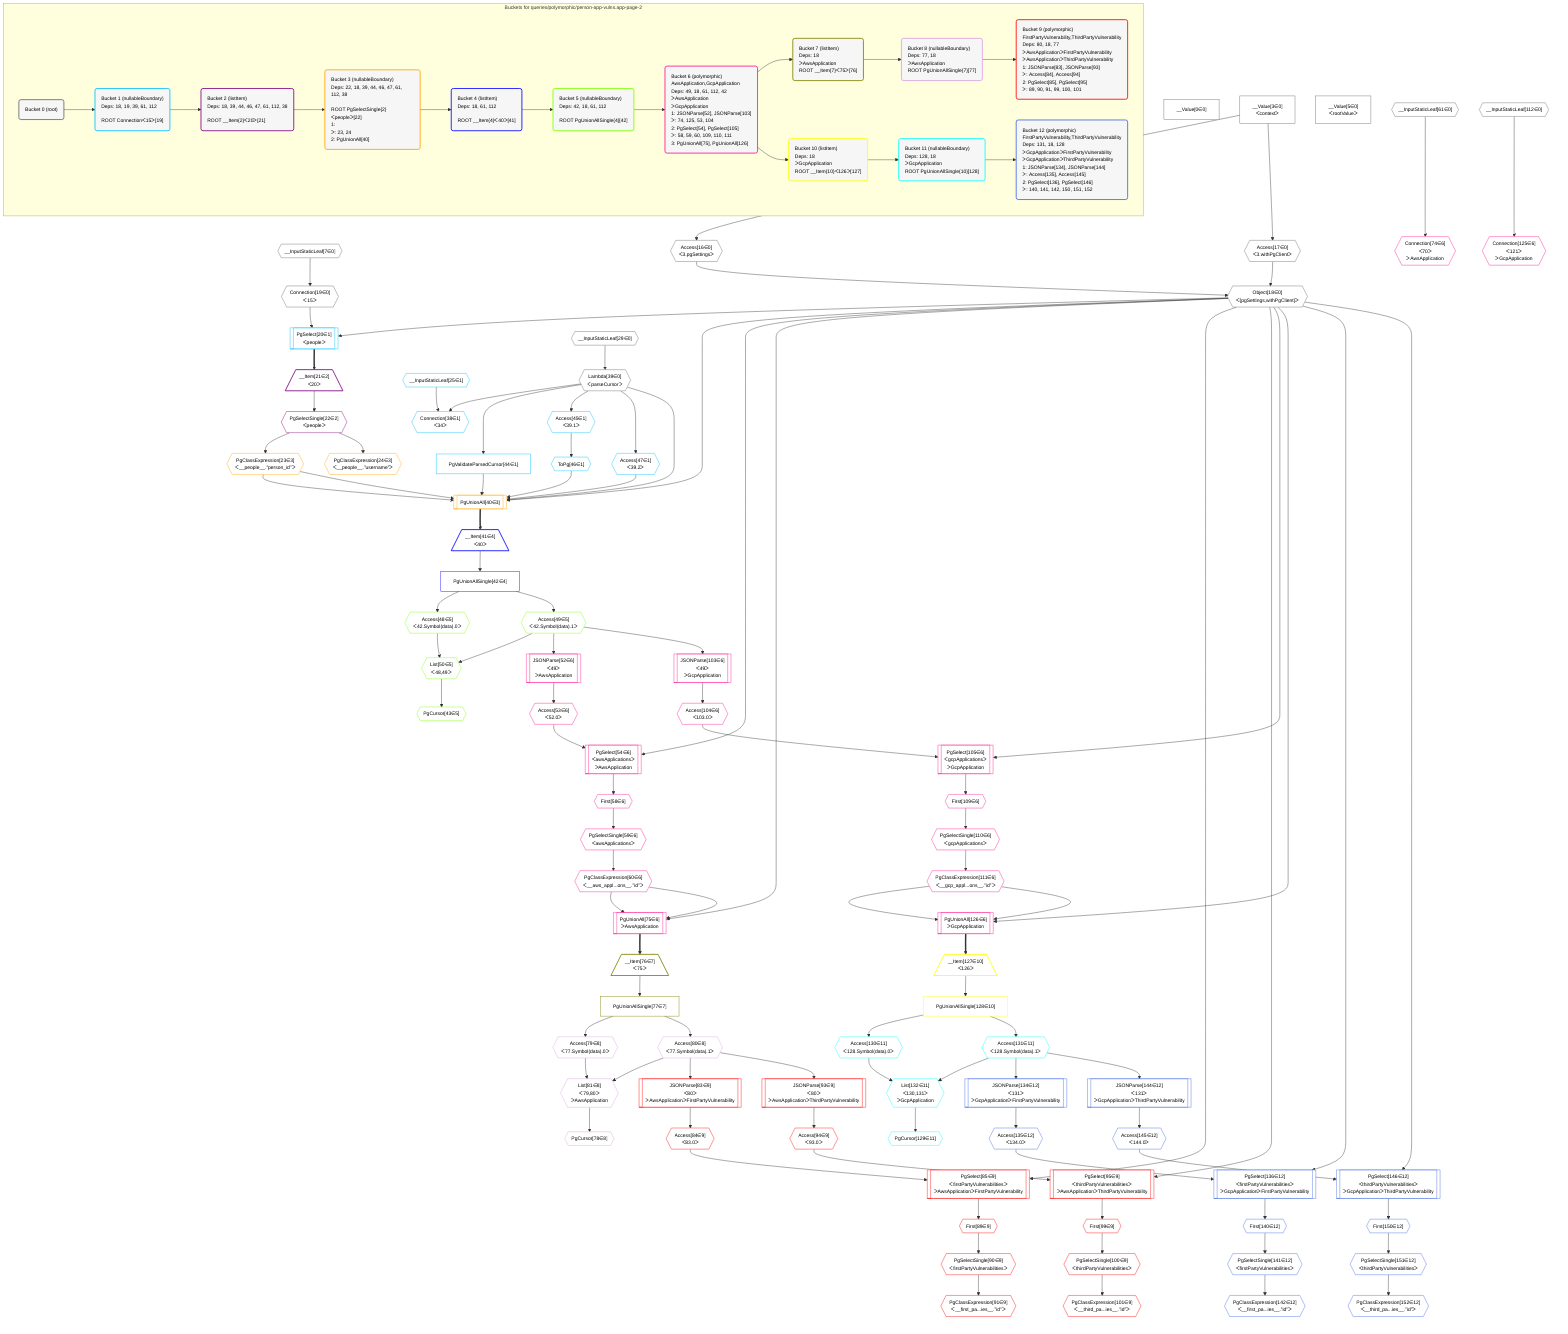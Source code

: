 %%{init: {'themeVariables': { 'fontSize': '12px'}}}%%
graph TD
    classDef path fill:#eee,stroke:#000,color:#000
    classDef plan fill:#fff,stroke-width:1px,color:#000
    classDef itemplan fill:#fff,stroke-width:2px,color:#000
    classDef unbatchedplan fill:#dff,stroke-width:1px,color:#000
    classDef sideeffectplan fill:#fcc,stroke-width:2px,color:#000
    classDef bucket fill:#f6f6f6,color:#000,stroke-width:2px,text-align:left


    %% define steps
    __Value0["__Value[0∈0]"]:::plan
    __Value3["__Value[3∈0]<br />ᐸcontextᐳ"]:::plan
    __Value5["__Value[5∈0]<br />ᐸrootValueᐳ"]:::plan
    __InputStaticLeaf7{{"__InputStaticLeaf[7∈0]"}}:::plan
    Access16{{"Access[16∈0]<br />ᐸ3.pgSettingsᐳ"}}:::plan
    Access17{{"Access[17∈0]<br />ᐸ3.withPgClientᐳ"}}:::plan
    Object18{{"Object[18∈0]<br />ᐸ{pgSettings,withPgClient}ᐳ"}}:::plan
    Connection19{{"Connection[19∈0]<br />ᐸ15ᐳ"}}:::plan
    PgSelect20[["PgSelect[20∈1]<br />ᐸpeopleᐳ"]]:::plan
    __Item21[/"__Item[21∈2]<br />ᐸ20ᐳ"\]:::itemplan
    PgSelectSingle22{{"PgSelectSingle[22∈2]<br />ᐸpeopleᐳ"}}:::plan
    PgClassExpression23{{"PgClassExpression[23∈3]<br />ᐸ__people__.”person_id”ᐳ"}}:::plan
    PgClassExpression24{{"PgClassExpression[24∈3]<br />ᐸ__people__.”username”ᐳ"}}:::plan
    __InputStaticLeaf25{{"__InputStaticLeaf[25∈1]"}}:::plan
    __InputStaticLeaf29{{"__InputStaticLeaf[29∈0]"}}:::plan
    Lambda39{{"Lambda[39∈0]<br />ᐸparseCursorᐳ"}}:::plan
    Connection38{{"Connection[38∈1]<br />ᐸ34ᐳ"}}:::plan
    PgValidateParsedCursor44["PgValidateParsedCursor[44∈1]"]:::plan
    Access45{{"Access[45∈1]<br />ᐸ39.1ᐳ"}}:::plan
    ToPg46{{"ToPg[46∈1]"}}:::plan
    Access47{{"Access[47∈1]<br />ᐸ39.2ᐳ"}}:::plan
    PgUnionAll40[["PgUnionAll[40∈3]"]]:::plan
    __Item41[/"__Item[41∈4]<br />ᐸ40ᐳ"\]:::itemplan
    PgUnionAllSingle42["PgUnionAllSingle[42∈4]"]:::plan
    Access48{{"Access[48∈5]<br />ᐸ42.Symbol(data).0ᐳ"}}:::plan
    Access49{{"Access[49∈5]<br />ᐸ42.Symbol(data).1ᐳ"}}:::plan
    List50{{"List[50∈5]<br />ᐸ48,49ᐳ"}}:::plan
    PgCursor43{{"PgCursor[43∈5]"}}:::plan
    JSONParse52[["JSONParse[52∈6]<br />ᐸ49ᐳ<br />ᐳAwsApplication"]]:::plan
    Access53{{"Access[53∈6]<br />ᐸ52.0ᐳ"}}:::plan
    PgSelect54[["PgSelect[54∈6]<br />ᐸawsApplicationsᐳ<br />ᐳAwsApplication"]]:::plan
    First58{{"First[58∈6]"}}:::plan
    PgSelectSingle59{{"PgSelectSingle[59∈6]<br />ᐸawsApplicationsᐳ"}}:::plan
    PgClassExpression60{{"PgClassExpression[60∈6]<br />ᐸ__aws_appl...ons__.”id”ᐳ"}}:::plan
    __InputStaticLeaf61{{"__InputStaticLeaf[61∈0]"}}:::plan
    Connection74{{"Connection[74∈6]<br />ᐸ70ᐳ<br />ᐳAwsApplication"}}:::plan
    PgUnionAll75[["PgUnionAll[75∈6]<br />ᐳAwsApplication"]]:::plan
    __Item76[/"__Item[76∈7]<br />ᐸ75ᐳ"\]:::itemplan
    PgUnionAllSingle77["PgUnionAllSingle[77∈7]"]:::plan
    Access79{{"Access[79∈8]<br />ᐸ77.Symbol(data).0ᐳ"}}:::plan
    Access80{{"Access[80∈8]<br />ᐸ77.Symbol(data).1ᐳ"}}:::plan
    List81{{"List[81∈8]<br />ᐸ79,80ᐳ<br />ᐳAwsApplication"}}:::plan
    PgCursor78{{"PgCursor[78∈8]"}}:::plan
    JSONParse83[["JSONParse[83∈9]<br />ᐸ80ᐳ<br />ᐳAwsApplicationᐳFirstPartyVulnerability"]]:::plan
    Access84{{"Access[84∈9]<br />ᐸ83.0ᐳ"}}:::plan
    PgSelect85[["PgSelect[85∈9]<br />ᐸfirstPartyVulnerabilitiesᐳ<br />ᐳAwsApplicationᐳFirstPartyVulnerability"]]:::plan
    First89{{"First[89∈9]"}}:::plan
    PgSelectSingle90{{"PgSelectSingle[90∈9]<br />ᐸfirstPartyVulnerabilitiesᐳ"}}:::plan
    PgClassExpression91{{"PgClassExpression[91∈9]<br />ᐸ__first_pa...ies__.”id”ᐳ"}}:::plan
    JSONParse93[["JSONParse[93∈9]<br />ᐸ80ᐳ<br />ᐳAwsApplicationᐳThirdPartyVulnerability"]]:::plan
    Access94{{"Access[94∈9]<br />ᐸ93.0ᐳ"}}:::plan
    PgSelect95[["PgSelect[95∈9]<br />ᐸthirdPartyVulnerabilitiesᐳ<br />ᐳAwsApplicationᐳThirdPartyVulnerability"]]:::plan
    First99{{"First[99∈9]"}}:::plan
    PgSelectSingle100{{"PgSelectSingle[100∈9]<br />ᐸthirdPartyVulnerabilitiesᐳ"}}:::plan
    PgClassExpression101{{"PgClassExpression[101∈9]<br />ᐸ__third_pa...ies__.”id”ᐳ"}}:::plan
    JSONParse103[["JSONParse[103∈6]<br />ᐸ49ᐳ<br />ᐳGcpApplication"]]:::plan
    Access104{{"Access[104∈6]<br />ᐸ103.0ᐳ"}}:::plan
    PgSelect105[["PgSelect[105∈6]<br />ᐸgcpApplicationsᐳ<br />ᐳGcpApplication"]]:::plan
    First109{{"First[109∈6]"}}:::plan
    PgSelectSingle110{{"PgSelectSingle[110∈6]<br />ᐸgcpApplicationsᐳ"}}:::plan
    PgClassExpression111{{"PgClassExpression[111∈6]<br />ᐸ__gcp_appl...ons__.”id”ᐳ"}}:::plan
    __InputStaticLeaf112{{"__InputStaticLeaf[112∈0]"}}:::plan
    Connection125{{"Connection[125∈6]<br />ᐸ121ᐳ<br />ᐳGcpApplication"}}:::plan
    PgUnionAll126[["PgUnionAll[126∈6]<br />ᐳGcpApplication"]]:::plan
    __Item127[/"__Item[127∈10]<br />ᐸ126ᐳ"\]:::itemplan
    PgUnionAllSingle128["PgUnionAllSingle[128∈10]"]:::plan
    Access130{{"Access[130∈11]<br />ᐸ128.Symbol(data).0ᐳ"}}:::plan
    Access131{{"Access[131∈11]<br />ᐸ128.Symbol(data).1ᐳ"}}:::plan
    List132{{"List[132∈11]<br />ᐸ130,131ᐳ<br />ᐳGcpApplication"}}:::plan
    PgCursor129{{"PgCursor[129∈11]"}}:::plan
    JSONParse134[["JSONParse[134∈12]<br />ᐸ131ᐳ<br />ᐳGcpApplicationᐳFirstPartyVulnerability"]]:::plan
    Access135{{"Access[135∈12]<br />ᐸ134.0ᐳ"}}:::plan
    PgSelect136[["PgSelect[136∈12]<br />ᐸfirstPartyVulnerabilitiesᐳ<br />ᐳGcpApplicationᐳFirstPartyVulnerability"]]:::plan
    First140{{"First[140∈12]"}}:::plan
    PgSelectSingle141{{"PgSelectSingle[141∈12]<br />ᐸfirstPartyVulnerabilitiesᐳ"}}:::plan
    PgClassExpression142{{"PgClassExpression[142∈12]<br />ᐸ__first_pa...ies__.”id”ᐳ"}}:::plan
    JSONParse144[["JSONParse[144∈12]<br />ᐸ131ᐳ<br />ᐳGcpApplicationᐳThirdPartyVulnerability"]]:::plan
    Access145{{"Access[145∈12]<br />ᐸ144.0ᐳ"}}:::plan
    PgSelect146[["PgSelect[146∈12]<br />ᐸthirdPartyVulnerabilitiesᐳ<br />ᐳGcpApplicationᐳThirdPartyVulnerability"]]:::plan
    First150{{"First[150∈12]"}}:::plan
    PgSelectSingle151{{"PgSelectSingle[151∈12]<br />ᐸthirdPartyVulnerabilitiesᐳ"}}:::plan
    PgClassExpression152{{"PgClassExpression[152∈12]<br />ᐸ__third_pa...ies__.”id”ᐳ"}}:::plan

    %% plan dependencies
    __Value3 --> Access16
    __Value3 --> Access17
    Access16 & Access17 --> Object18
    __InputStaticLeaf7 --> Connection19
    Object18 & Connection19 --> PgSelect20
    PgSelect20 ==> __Item21
    __Item21 --> PgSelectSingle22
    PgSelectSingle22 --> PgClassExpression23
    PgSelectSingle22 --> PgClassExpression24
    __InputStaticLeaf29 --> Lambda39
    __InputStaticLeaf25 & Lambda39 --> Connection38
    Lambda39 --> PgValidateParsedCursor44
    Lambda39 --> Access45
    Access45 --> ToPg46
    Lambda39 --> Access47
    Object18 & PgClassExpression23 & PgClassExpression23 & Lambda39 & PgValidateParsedCursor44 & ToPg46 & Access47 --> PgUnionAll40
    PgUnionAll40 ==> __Item41
    __Item41 --> PgUnionAllSingle42
    PgUnionAllSingle42 --> Access48
    PgUnionAllSingle42 --> Access49
    Access48 & Access49 --> List50
    List50 --> PgCursor43
    Access49 --> JSONParse52
    JSONParse52 --> Access53
    Object18 & Access53 --> PgSelect54
    PgSelect54 --> First58
    First58 --> PgSelectSingle59
    PgSelectSingle59 --> PgClassExpression60
    __InputStaticLeaf61 --> Connection74
    Object18 & PgClassExpression60 & PgClassExpression60 --> PgUnionAll75
    PgUnionAll75 ==> __Item76
    __Item76 --> PgUnionAllSingle77
    PgUnionAllSingle77 --> Access79
    PgUnionAllSingle77 --> Access80
    Access79 & Access80 --> List81
    List81 --> PgCursor78
    Access80 --> JSONParse83
    JSONParse83 --> Access84
    Object18 & Access84 --> PgSelect85
    PgSelect85 --> First89
    First89 --> PgSelectSingle90
    PgSelectSingle90 --> PgClassExpression91
    Access80 --> JSONParse93
    JSONParse93 --> Access94
    Object18 & Access94 --> PgSelect95
    PgSelect95 --> First99
    First99 --> PgSelectSingle100
    PgSelectSingle100 --> PgClassExpression101
    Access49 --> JSONParse103
    JSONParse103 --> Access104
    Object18 & Access104 --> PgSelect105
    PgSelect105 --> First109
    First109 --> PgSelectSingle110
    PgSelectSingle110 --> PgClassExpression111
    __InputStaticLeaf112 --> Connection125
    Object18 & PgClassExpression111 & PgClassExpression111 --> PgUnionAll126
    PgUnionAll126 ==> __Item127
    __Item127 --> PgUnionAllSingle128
    PgUnionAllSingle128 --> Access130
    PgUnionAllSingle128 --> Access131
    Access130 & Access131 --> List132
    List132 --> PgCursor129
    Access131 --> JSONParse134
    JSONParse134 --> Access135
    Object18 & Access135 --> PgSelect136
    PgSelect136 --> First140
    First140 --> PgSelectSingle141
    PgSelectSingle141 --> PgClassExpression142
    Access131 --> JSONParse144
    JSONParse144 --> Access145
    Object18 & Access145 --> PgSelect146
    PgSelect146 --> First150
    First150 --> PgSelectSingle151
    PgSelectSingle151 --> PgClassExpression152

    subgraph "Buckets for queries/polymorphic/person-app-vulns.app-page-2"
    Bucket0("Bucket 0 (root)"):::bucket
    classDef bucket0 stroke:#696969
    class Bucket0,__Value0,__Value3,__Value5,__InputStaticLeaf7,Access16,Access17,Object18,Connection19,__InputStaticLeaf29,Lambda39,__InputStaticLeaf61,__InputStaticLeaf112 bucket0
    Bucket1("Bucket 1 (nullableBoundary)<br />Deps: 18, 19, 39, 61, 112<br /><br />ROOT Connectionᐸ15ᐳ[19]"):::bucket
    classDef bucket1 stroke:#00bfff
    class Bucket1,PgSelect20,__InputStaticLeaf25,Connection38,PgValidateParsedCursor44,Access45,ToPg46,Access47 bucket1
    Bucket2("Bucket 2 (listItem)<br />Deps: 18, 39, 44, 46, 47, 61, 112, 38<br /><br />ROOT __Item{2}ᐸ20ᐳ[21]"):::bucket
    classDef bucket2 stroke:#7f007f
    class Bucket2,__Item21,PgSelectSingle22 bucket2
    Bucket3("Bucket 3 (nullableBoundary)<br />Deps: 22, 18, 39, 44, 46, 47, 61, 112, 38<br /><br />ROOT PgSelectSingle{2}ᐸpeopleᐳ[22]<br />1: <br />ᐳ: 23, 24<br />2: PgUnionAll[40]"):::bucket
    classDef bucket3 stroke:#ffa500
    class Bucket3,PgClassExpression23,PgClassExpression24,PgUnionAll40 bucket3
    Bucket4("Bucket 4 (listItem)<br />Deps: 18, 61, 112<br /><br />ROOT __Item{4}ᐸ40ᐳ[41]"):::bucket
    classDef bucket4 stroke:#0000ff
    class Bucket4,__Item41,PgUnionAllSingle42 bucket4
    Bucket5("Bucket 5 (nullableBoundary)<br />Deps: 42, 18, 61, 112<br /><br />ROOT PgUnionAllSingle{4}[42]"):::bucket
    classDef bucket5 stroke:#7fff00
    class Bucket5,PgCursor43,Access48,Access49,List50 bucket5
    Bucket6("Bucket 6 (polymorphic)<br />AwsApplication,GcpApplication<br />Deps: 49, 18, 61, 112, 42<br />ᐳAwsApplication<br />ᐳGcpApplication<br />1: JSONParse[52], JSONParse[103]<br />ᐳ: 74, 125, 53, 104<br />2: PgSelect[54], PgSelect[105]<br />ᐳ: 58, 59, 60, 109, 110, 111<br />3: PgUnionAll[75], PgUnionAll[126]"):::bucket
    classDef bucket6 stroke:#ff1493
    class Bucket6,JSONParse52,Access53,PgSelect54,First58,PgSelectSingle59,PgClassExpression60,Connection74,PgUnionAll75,JSONParse103,Access104,PgSelect105,First109,PgSelectSingle110,PgClassExpression111,Connection125,PgUnionAll126 bucket6
    Bucket7("Bucket 7 (listItem)<br />Deps: 18<br />ᐳAwsApplication<br />ROOT __Item{7}ᐸ75ᐳ[76]"):::bucket
    classDef bucket7 stroke:#808000
    class Bucket7,__Item76,PgUnionAllSingle77 bucket7
    Bucket8("Bucket 8 (nullableBoundary)<br />Deps: 77, 18<br />ᐳAwsApplication<br />ROOT PgUnionAllSingle{7}[77]"):::bucket
    classDef bucket8 stroke:#dda0dd
    class Bucket8,PgCursor78,Access79,Access80,List81 bucket8
    Bucket9("Bucket 9 (polymorphic)<br />FirstPartyVulnerability,ThirdPartyVulnerability<br />Deps: 80, 18, 77<br />ᐳAwsApplicationᐳFirstPartyVulnerability<br />ᐳAwsApplicationᐳThirdPartyVulnerability<br />1: JSONParse[83], JSONParse[93]<br />ᐳ: Access[84], Access[94]<br />2: PgSelect[85], PgSelect[95]<br />ᐳ: 89, 90, 91, 99, 100, 101"):::bucket
    classDef bucket9 stroke:#ff0000
    class Bucket9,JSONParse83,Access84,PgSelect85,First89,PgSelectSingle90,PgClassExpression91,JSONParse93,Access94,PgSelect95,First99,PgSelectSingle100,PgClassExpression101 bucket9
    Bucket10("Bucket 10 (listItem)<br />Deps: 18<br />ᐳGcpApplication<br />ROOT __Item{10}ᐸ126ᐳ[127]"):::bucket
    classDef bucket10 stroke:#ffff00
    class Bucket10,__Item127,PgUnionAllSingle128 bucket10
    Bucket11("Bucket 11 (nullableBoundary)<br />Deps: 128, 18<br />ᐳGcpApplication<br />ROOT PgUnionAllSingle{10}[128]"):::bucket
    classDef bucket11 stroke:#00ffff
    class Bucket11,PgCursor129,Access130,Access131,List132 bucket11
    Bucket12("Bucket 12 (polymorphic)<br />FirstPartyVulnerability,ThirdPartyVulnerability<br />Deps: 131, 18, 128<br />ᐳGcpApplicationᐳFirstPartyVulnerability<br />ᐳGcpApplicationᐳThirdPartyVulnerability<br />1: JSONParse[134], JSONParse[144]<br />ᐳ: Access[135], Access[145]<br />2: PgSelect[136], PgSelect[146]<br />ᐳ: 140, 141, 142, 150, 151, 152"):::bucket
    classDef bucket12 stroke:#4169e1
    class Bucket12,JSONParse134,Access135,PgSelect136,First140,PgSelectSingle141,PgClassExpression142,JSONParse144,Access145,PgSelect146,First150,PgSelectSingle151,PgClassExpression152 bucket12
    Bucket0 --> Bucket1
    Bucket1 --> Bucket2
    Bucket2 --> Bucket3
    Bucket3 --> Bucket4
    Bucket4 --> Bucket5
    Bucket5 --> Bucket6
    Bucket6 --> Bucket7 & Bucket10
    Bucket7 --> Bucket8
    Bucket8 --> Bucket9
    Bucket10 --> Bucket11
    Bucket11 --> Bucket12
    end